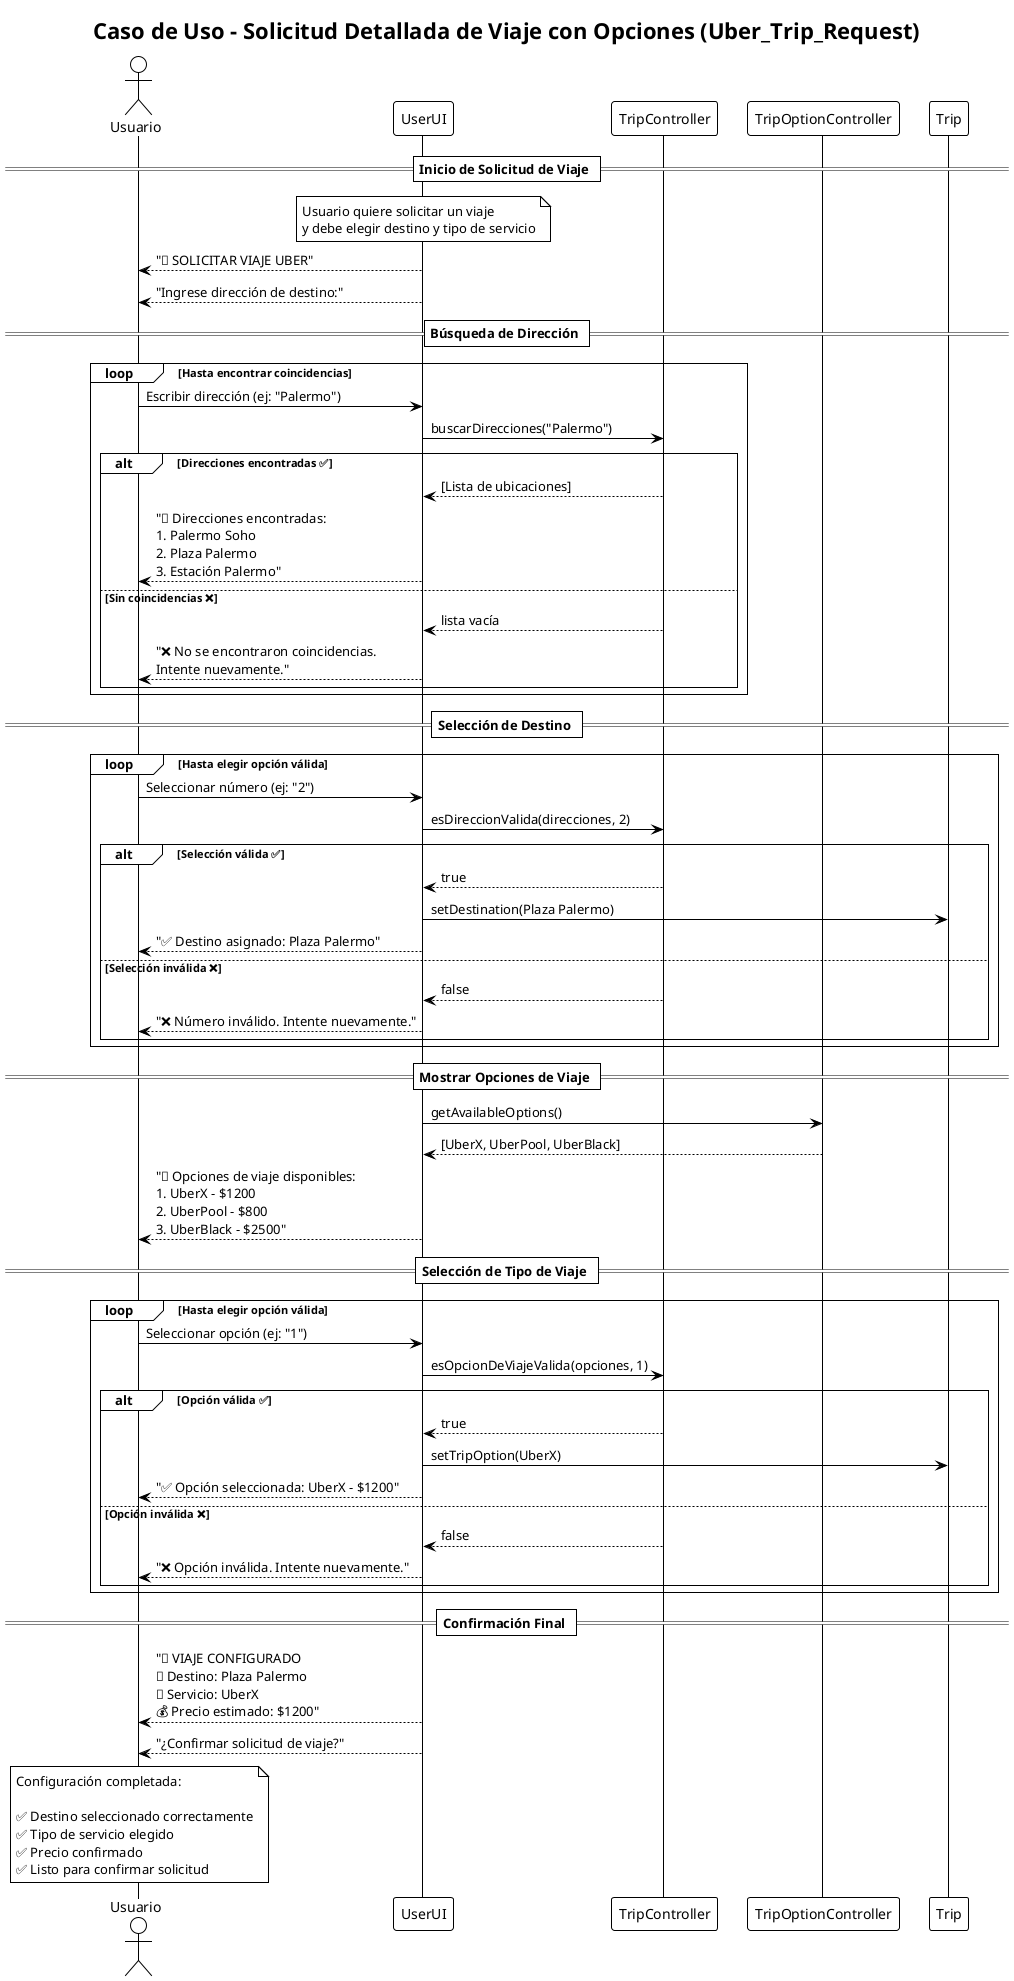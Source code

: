 @startuml diagrama-solicitud-viaje
!theme plain
title Caso de Uso - Solicitud Detallada de Viaje con Opciones (Uber_Trip_Request)

actor "Usuario" as U
participant "UserUI" as UI
participant "TripController" as TC
participant "TripOptionController" as TOC
participant "Trip" as T

== Inicio de Solicitud de Viaje ==
note over UI
  Usuario quiere solicitar un viaje
  y debe elegir destino y tipo de servicio
end note

UI --> U: "🚗 SOLICITAR VIAJE UBER"
UI --> U: "Ingrese dirección de destino:"

== Búsqueda de Dirección ==
loop Hasta encontrar coincidencias
    U -> UI: Escribir dirección (ej: "Palermo")
    UI -> TC: buscarDirecciones("Palermo")
    
    alt Direcciones encontradas ✅
        TC --> UI: [Lista de ubicaciones]
        UI --> U: "📍 Direcciones encontradas:\n1. Palermo Soho\n2. Plaza Palermo\n3. Estación Palermo"
    else Sin coincidencias ❌
        TC --> UI: lista vacía
        UI --> U: "❌ No se encontraron coincidencias.\nIntente nuevamente."
    end
end

== Selección de Destino ==
loop Hasta elegir opción válida
    U -> UI: Seleccionar número (ej: "2")
    UI -> TC: esDireccionValida(direcciones, 2)
    
    alt Selección válida ✅
        TC --> UI: true
        UI -> T: setDestination(Plaza Palermo)
        UI --> U: "✅ Destino asignado: Plaza Palermo"
    else Selección inválida ❌
        TC --> UI: false
        UI --> U: "❌ Número inválido. Intente nuevamente."
    end
end

== Mostrar Opciones de Viaje ==
UI -> TOC: getAvailableOptions()
TOC --> UI: [UberX, UberPool, UberBlack]

UI --> U: "🚗 Opciones de viaje disponibles:\n1. UberX - $1200\n2. UberPool - $800\n3. UberBlack - $2500"

== Selección de Tipo de Viaje ==
loop Hasta elegir opción válida
    U -> UI: Seleccionar opción (ej: "1")
    UI -> TC: esOpcionDeViajeValida(opciones, 1)
    
    alt Opción válida ✅
        TC --> UI: true
        UI -> T: setTripOption(UberX)
        UI --> U: "✅ Opción seleccionada: UberX - $1200"
    else Opción inválida ❌
        TC --> UI: false
        UI --> U: "❌ Opción inválida. Intente nuevamente."
    end
end

== Confirmación Final ==
UI --> U: "🎉 VIAJE CONFIGURADO\n📍 Destino: Plaza Palermo\n🚗 Servicio: UberX\n💰 Precio estimado: $1200"

UI --> U: "¿Confirmar solicitud de viaje?"

note over U
  Configuración completada:
  
  ✅ Destino seleccionado correctamente
  ✅ Tipo de servicio elegido
  ✅ Precio confirmado
  ✅ Listo para confirmar solicitud
end note

@enduml
